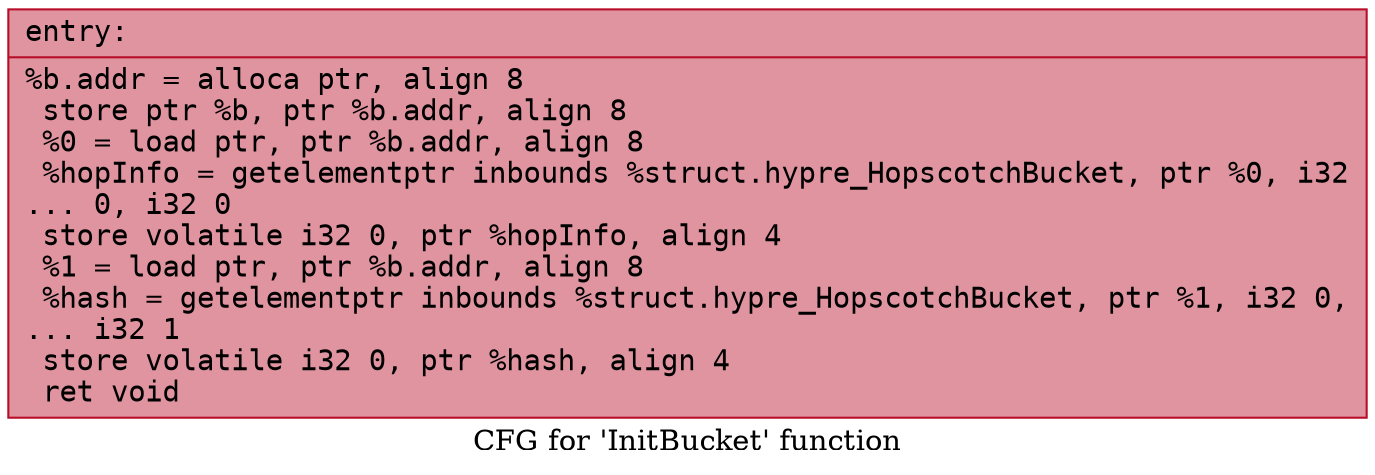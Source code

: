 digraph "CFG for 'InitBucket' function" {
	label="CFG for 'InitBucket' function";

	Node0x55e2c2bc9380 [shape=record,color="#b70d28ff", style=filled, fillcolor="#b70d2870" fontname="Courier",label="{entry:\l|  %b.addr = alloca ptr, align 8\l  store ptr %b, ptr %b.addr, align 8\l  %0 = load ptr, ptr %b.addr, align 8\l  %hopInfo = getelementptr inbounds %struct.hypre_HopscotchBucket, ptr %0, i32\l... 0, i32 0\l  store volatile i32 0, ptr %hopInfo, align 4\l  %1 = load ptr, ptr %b.addr, align 8\l  %hash = getelementptr inbounds %struct.hypre_HopscotchBucket, ptr %1, i32 0,\l... i32 1\l  store volatile i32 0, ptr %hash, align 4\l  ret void\l}"];
}
